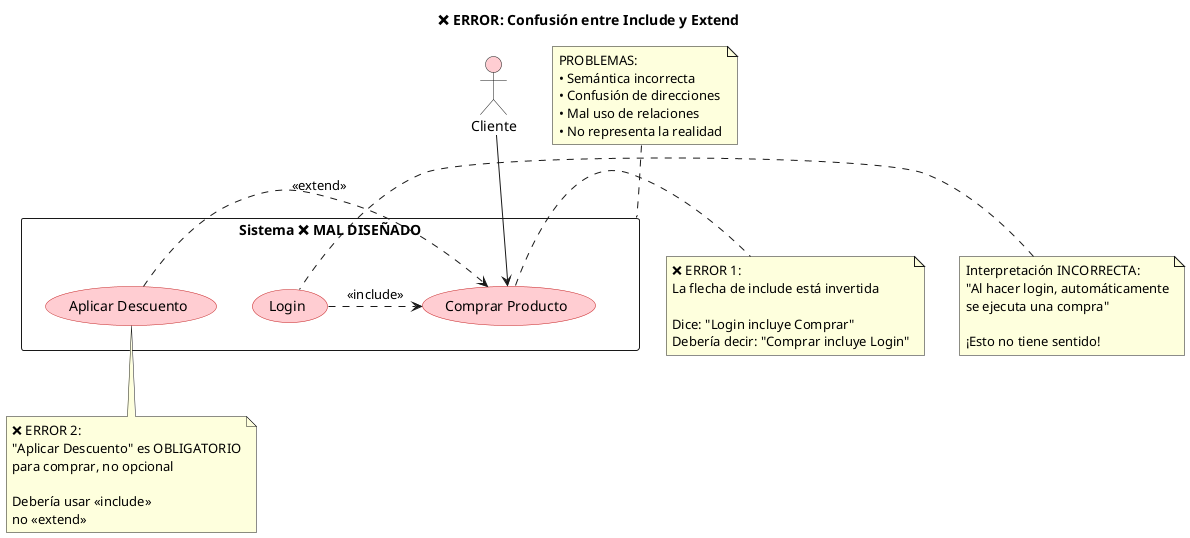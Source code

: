 @startuml
title ❌ ERROR: Confusión entre Include y Extend

skinparam actorBackgroundColor #FFCDD2
skinparam usecaseBackgroundColor #FFCDD2
skinparam usecaseBorderColor #C62828

actor Cliente

rectangle "Sistema ❌ MAL DISEÑADO" {
  usecase "Comprar Producto" as UC1
  usecase "Login" as UC2
  usecase "Aplicar Descuento" as UC3
}

Cliente --> UC1

' ❌ ERROR 1: Include en dirección incorrecta
UC2 .> UC1 : <<include>>

' ❌ ERROR 2: Extend usado como include
UC3 .> UC1 : <<extend>>

note right of UC1
  ❌ ERROR 1:
  La flecha de include está invertida

  Dice: "Login incluye Comprar"
  Debería decir: "Comprar incluye Login"
end note

note left of UC2
  Interpretación INCORRECTA:
  "Al hacer login, automáticamente
  se ejecuta una compra"

  ¡Esto no tiene sentido!
end note

note bottom of UC3
  ❌ ERROR 2:
  "Aplicar Descuento" es OBLIGATORIO
  para comprar, no opcional

  Debería usar <<include>>
  no <<extend>>
end note

note top of "Sistema ❌ MAL DISEÑADO"
  PROBLEMAS:
  • Semántica incorrecta
  • Confusión de direcciones
  • Mal uso de relaciones
  • No representa la realidad
end note

@enduml

